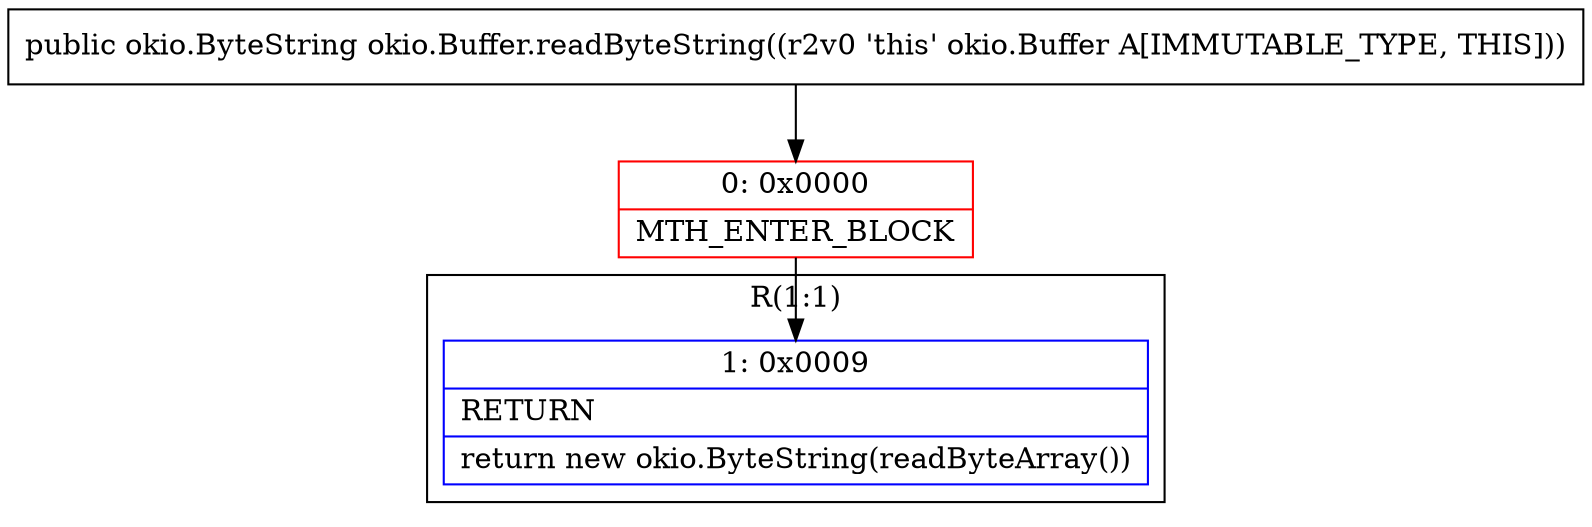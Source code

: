 digraph "CFG forokio.Buffer.readByteString()Lokio\/ByteString;" {
subgraph cluster_Region_1063387606 {
label = "R(1:1)";
node [shape=record,color=blue];
Node_1 [shape=record,label="{1\:\ 0x0009|RETURN\l|return new okio.ByteString(readByteArray())\l}"];
}
Node_0 [shape=record,color=red,label="{0\:\ 0x0000|MTH_ENTER_BLOCK\l}"];
MethodNode[shape=record,label="{public okio.ByteString okio.Buffer.readByteString((r2v0 'this' okio.Buffer A[IMMUTABLE_TYPE, THIS])) }"];
MethodNode -> Node_0;
Node_0 -> Node_1;
}

